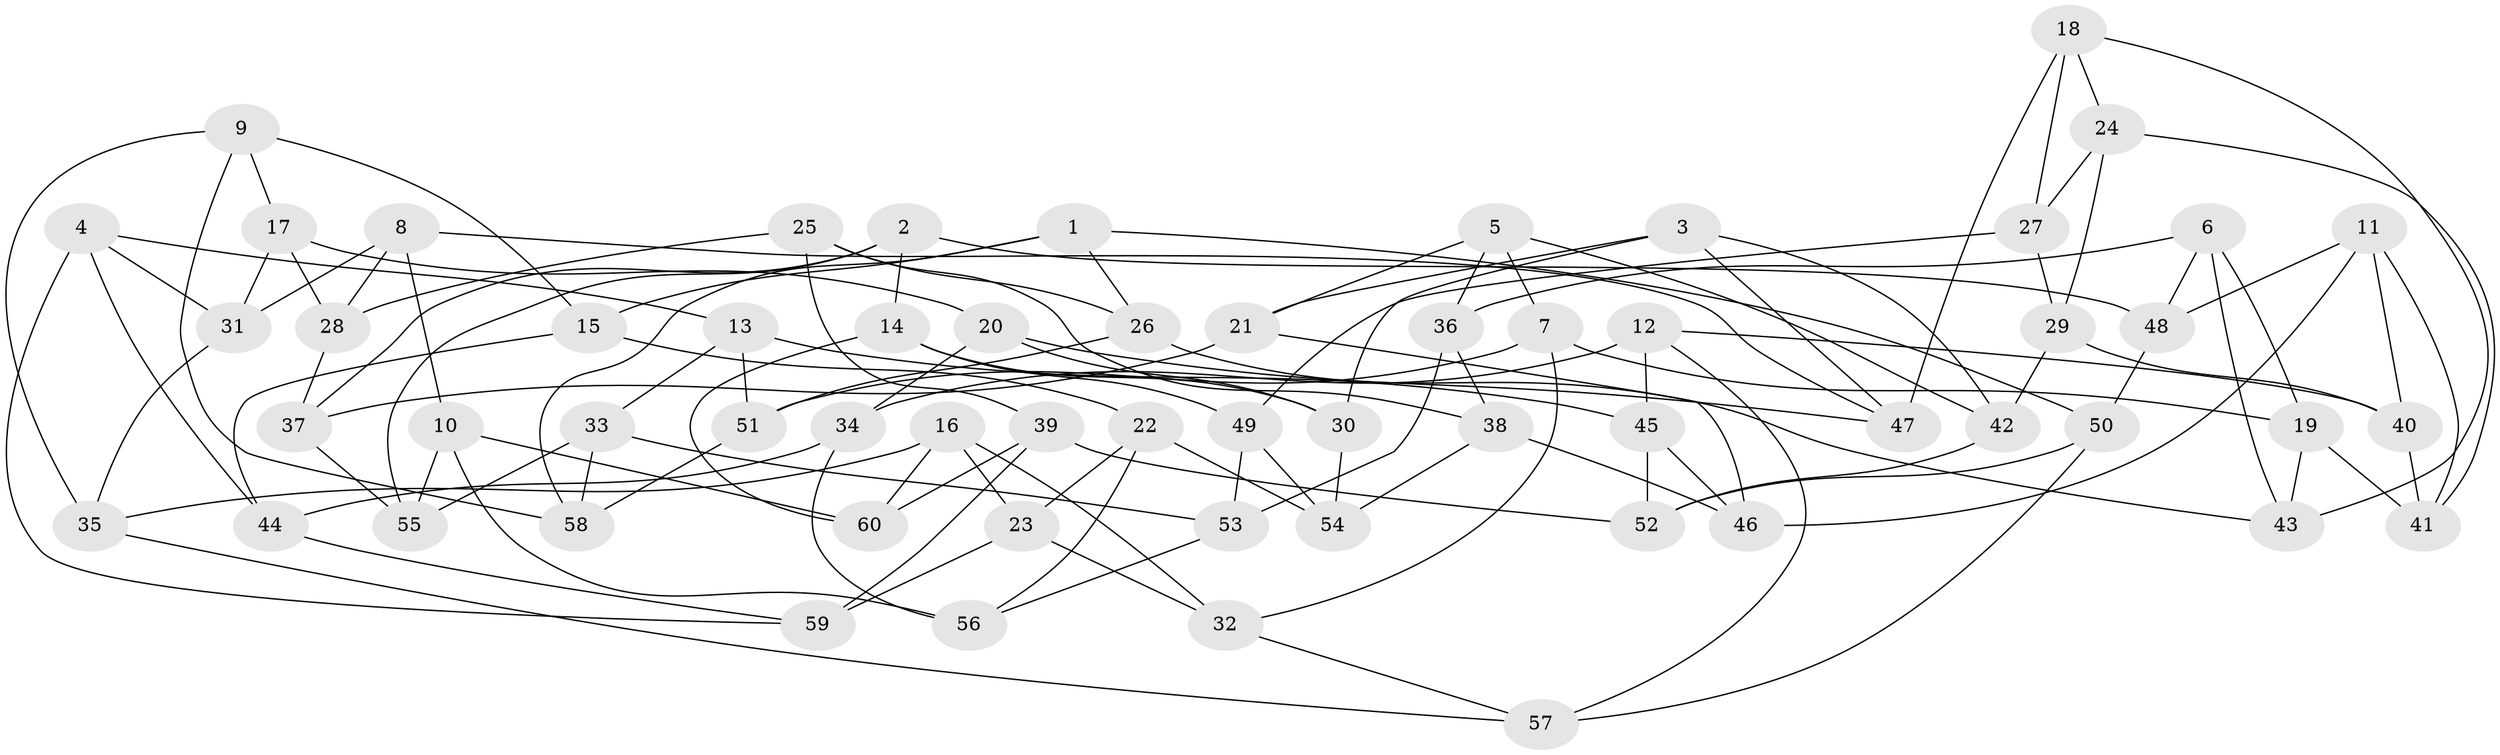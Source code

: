 // Generated by graph-tools (version 1.1) at 2025/57/03/09/25 04:57:54]
// undirected, 60 vertices, 120 edges
graph export_dot {
graph [start="1"]
  node [color=gray90,style=filled];
  1;
  2;
  3;
  4;
  5;
  6;
  7;
  8;
  9;
  10;
  11;
  12;
  13;
  14;
  15;
  16;
  17;
  18;
  19;
  20;
  21;
  22;
  23;
  24;
  25;
  26;
  27;
  28;
  29;
  30;
  31;
  32;
  33;
  34;
  35;
  36;
  37;
  38;
  39;
  40;
  41;
  42;
  43;
  44;
  45;
  46;
  47;
  48;
  49;
  50;
  51;
  52;
  53;
  54;
  55;
  56;
  57;
  58;
  59;
  60;
  1 -- 58;
  1 -- 26;
  1 -- 50;
  1 -- 15;
  2 -- 55;
  2 -- 37;
  2 -- 48;
  2 -- 14;
  3 -- 21;
  3 -- 47;
  3 -- 30;
  3 -- 42;
  4 -- 44;
  4 -- 59;
  4 -- 13;
  4 -- 31;
  5 -- 7;
  5 -- 21;
  5 -- 42;
  5 -- 36;
  6 -- 19;
  6 -- 48;
  6 -- 43;
  6 -- 36;
  7 -- 19;
  7 -- 32;
  7 -- 51;
  8 -- 28;
  8 -- 10;
  8 -- 47;
  8 -- 31;
  9 -- 17;
  9 -- 58;
  9 -- 35;
  9 -- 15;
  10 -- 55;
  10 -- 56;
  10 -- 60;
  11 -- 41;
  11 -- 40;
  11 -- 46;
  11 -- 48;
  12 -- 45;
  12 -- 34;
  12 -- 40;
  12 -- 57;
  13 -- 45;
  13 -- 33;
  13 -- 51;
  14 -- 60;
  14 -- 30;
  14 -- 49;
  15 -- 22;
  15 -- 44;
  16 -- 23;
  16 -- 32;
  16 -- 60;
  16 -- 35;
  17 -- 28;
  17 -- 20;
  17 -- 31;
  18 -- 43;
  18 -- 27;
  18 -- 24;
  18 -- 47;
  19 -- 41;
  19 -- 43;
  20 -- 30;
  20 -- 34;
  20 -- 47;
  21 -- 37;
  21 -- 46;
  22 -- 56;
  22 -- 23;
  22 -- 54;
  23 -- 32;
  23 -- 59;
  24 -- 41;
  24 -- 29;
  24 -- 27;
  25 -- 38;
  25 -- 26;
  25 -- 28;
  25 -- 39;
  26 -- 43;
  26 -- 51;
  27 -- 49;
  27 -- 29;
  28 -- 37;
  29 -- 40;
  29 -- 42;
  30 -- 54;
  31 -- 35;
  32 -- 57;
  33 -- 55;
  33 -- 53;
  33 -- 58;
  34 -- 56;
  34 -- 44;
  35 -- 57;
  36 -- 53;
  36 -- 38;
  37 -- 55;
  38 -- 46;
  38 -- 54;
  39 -- 59;
  39 -- 60;
  39 -- 52;
  40 -- 41;
  42 -- 52;
  44 -- 59;
  45 -- 52;
  45 -- 46;
  48 -- 50;
  49 -- 54;
  49 -- 53;
  50 -- 57;
  50 -- 52;
  51 -- 58;
  53 -- 56;
}
